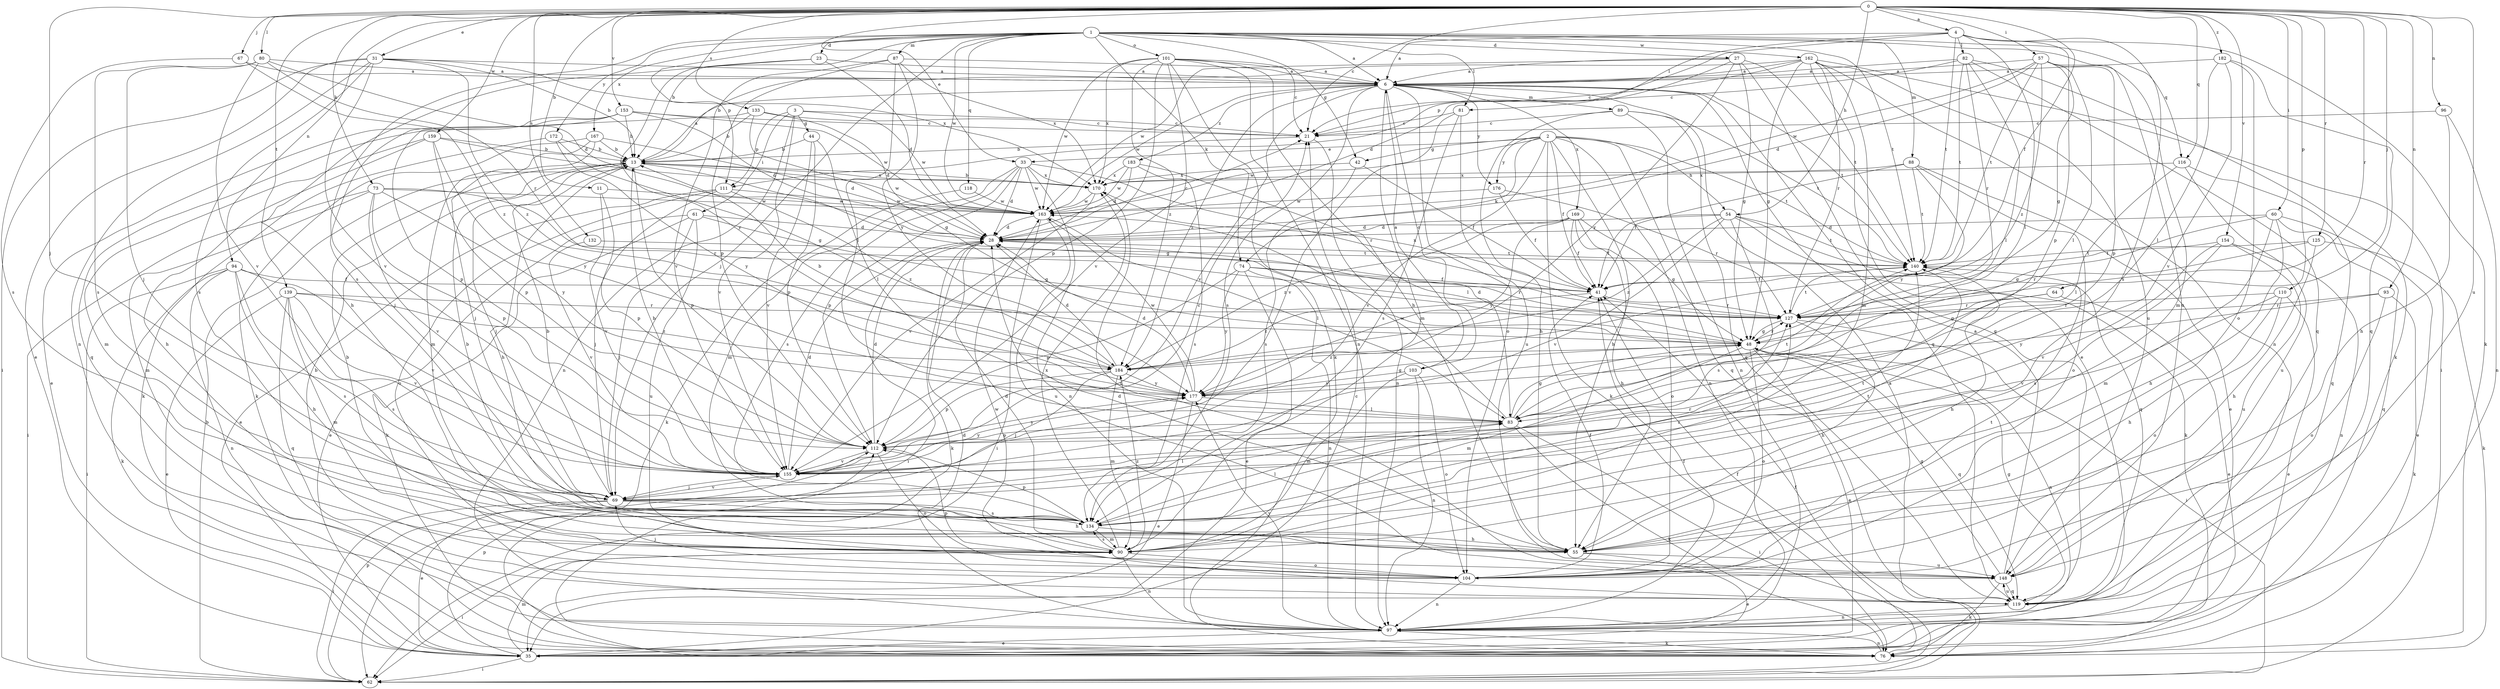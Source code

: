 strict digraph  {
0;
1;
2;
3;
4;
6;
11;
13;
21;
23;
27;
28;
31;
33;
35;
41;
42;
44;
48;
54;
55;
57;
60;
61;
62;
64;
67;
69;
73;
74;
76;
80;
81;
82;
83;
87;
88;
89;
90;
93;
94;
96;
97;
101;
103;
104;
110;
111;
112;
116;
118;
119;
125;
127;
132;
133;
134;
139;
140;
148;
153;
154;
155;
159;
162;
163;
167;
169;
170;
172;
176;
177;
182;
183;
184;
0 -> 4  [label=a];
0 -> 11  [label=b];
0 -> 21  [label=c];
0 -> 31  [label=e];
0 -> 33  [label=e];
0 -> 41  [label=f];
0 -> 54  [label=h];
0 -> 57  [label=i];
0 -> 60  [label=i];
0 -> 64  [label=j];
0 -> 67  [label=j];
0 -> 69  [label=j];
0 -> 73  [label=k];
0 -> 80  [label=l];
0 -> 93  [label=n];
0 -> 94  [label=n];
0 -> 96  [label=n];
0 -> 110  [label=p];
0 -> 116  [label=q];
0 -> 125  [label=r];
0 -> 127  [label=r];
0 -> 132  [label=s];
0 -> 133  [label=s];
0 -> 139  [label=t];
0 -> 148  [label=u];
0 -> 153  [label=v];
0 -> 154  [label=v];
0 -> 159  [label=w];
0 -> 182  [label=z];
1 -> 6  [label=a];
1 -> 13  [label=b];
1 -> 23  [label=d];
1 -> 27  [label=d];
1 -> 42  [label=g];
1 -> 69  [label=j];
1 -> 74  [label=k];
1 -> 81  [label=l];
1 -> 87  [label=m];
1 -> 88  [label=m];
1 -> 101  [label=o];
1 -> 111  [label=p];
1 -> 116  [label=q];
1 -> 118  [label=q];
1 -> 134  [label=s];
1 -> 140  [label=t];
1 -> 148  [label=u];
1 -> 162  [label=w];
1 -> 163  [label=w];
1 -> 167  [label=x];
1 -> 172  [label=y];
2 -> 33  [label=e];
2 -> 41  [label=f];
2 -> 42  [label=g];
2 -> 54  [label=h];
2 -> 55  [label=h];
2 -> 74  [label=k];
2 -> 76  [label=k];
2 -> 97  [label=n];
2 -> 119  [label=q];
2 -> 140  [label=t];
2 -> 155  [label=v];
2 -> 163  [label=w];
2 -> 176  [label=y];
3 -> 21  [label=c];
3 -> 44  [label=g];
3 -> 61  [label=i];
3 -> 97  [label=n];
3 -> 111  [label=p];
3 -> 155  [label=v];
3 -> 163  [label=w];
4 -> 6  [label=a];
4 -> 76  [label=k];
4 -> 81  [label=l];
4 -> 82  [label=l];
4 -> 83  [label=l];
4 -> 111  [label=p];
4 -> 112  [label=p];
4 -> 134  [label=s];
4 -> 140  [label=t];
6 -> 89  [label=m];
6 -> 90  [label=m];
6 -> 103  [label=o];
6 -> 104  [label=o];
6 -> 119  [label=q];
6 -> 134  [label=s];
6 -> 140  [label=t];
6 -> 155  [label=v];
6 -> 163  [label=w];
6 -> 169  [label=x];
6 -> 176  [label=y];
6 -> 183  [label=z];
6 -> 184  [label=z];
11 -> 112  [label=p];
11 -> 155  [label=v];
11 -> 163  [label=w];
13 -> 6  [label=a];
13 -> 48  [label=g];
13 -> 55  [label=h];
13 -> 69  [label=j];
13 -> 112  [label=p];
13 -> 163  [label=w];
13 -> 170  [label=x];
21 -> 13  [label=b];
21 -> 97  [label=n];
23 -> 6  [label=a];
23 -> 28  [label=d];
23 -> 55  [label=h];
23 -> 177  [label=y];
27 -> 6  [label=a];
27 -> 28  [label=d];
27 -> 48  [label=g];
27 -> 119  [label=q];
27 -> 140  [label=t];
27 -> 163  [label=w];
27 -> 177  [label=y];
28 -> 21  [label=c];
28 -> 62  [label=i];
28 -> 76  [label=k];
28 -> 140  [label=t];
31 -> 6  [label=a];
31 -> 13  [label=b];
31 -> 35  [label=e];
31 -> 62  [label=i];
31 -> 97  [label=n];
31 -> 134  [label=s];
31 -> 155  [label=v];
31 -> 170  [label=x];
31 -> 184  [label=z];
33 -> 28  [label=d];
33 -> 90  [label=m];
33 -> 97  [label=n];
33 -> 112  [label=p];
33 -> 127  [label=r];
33 -> 134  [label=s];
33 -> 163  [label=w];
33 -> 170  [label=x];
35 -> 21  [label=c];
35 -> 62  [label=i];
35 -> 90  [label=m];
35 -> 112  [label=p];
41 -> 127  [label=r];
41 -> 170  [label=x];
41 -> 184  [label=z];
42 -> 41  [label=f];
42 -> 134  [label=s];
42 -> 170  [label=x];
44 -> 13  [label=b];
44 -> 83  [label=l];
44 -> 112  [label=p];
44 -> 155  [label=v];
48 -> 28  [label=d];
48 -> 35  [label=e];
48 -> 90  [label=m];
48 -> 97  [label=n];
48 -> 104  [label=o];
48 -> 119  [label=q];
48 -> 127  [label=r];
48 -> 184  [label=z];
54 -> 28  [label=d];
54 -> 41  [label=f];
54 -> 76  [label=k];
54 -> 119  [label=q];
54 -> 134  [label=s];
54 -> 140  [label=t];
54 -> 155  [label=v];
54 -> 184  [label=z];
55 -> 28  [label=d];
55 -> 35  [label=e];
55 -> 148  [label=u];
57 -> 6  [label=a];
57 -> 28  [label=d];
57 -> 48  [label=g];
57 -> 83  [label=l];
57 -> 90  [label=m];
57 -> 112  [label=p];
57 -> 140  [label=t];
57 -> 163  [label=w];
57 -> 184  [label=z];
60 -> 28  [label=d];
60 -> 35  [label=e];
60 -> 48  [label=g];
60 -> 55  [label=h];
60 -> 90  [label=m];
60 -> 119  [label=q];
61 -> 28  [label=d];
61 -> 35  [label=e];
61 -> 48  [label=g];
61 -> 69  [label=j];
61 -> 76  [label=k];
61 -> 148  [label=u];
62 -> 6  [label=a];
62 -> 13  [label=b];
62 -> 41  [label=f];
62 -> 112  [label=p];
64 -> 35  [label=e];
64 -> 48  [label=g];
64 -> 127  [label=r];
67 -> 6  [label=a];
67 -> 134  [label=s];
67 -> 184  [label=z];
69 -> 13  [label=b];
69 -> 35  [label=e];
69 -> 55  [label=h];
69 -> 62  [label=i];
69 -> 83  [label=l];
69 -> 127  [label=r];
69 -> 134  [label=s];
69 -> 140  [label=t];
69 -> 155  [label=v];
73 -> 62  [label=i];
73 -> 90  [label=m];
73 -> 112  [label=p];
73 -> 127  [label=r];
73 -> 155  [label=v];
73 -> 163  [label=w];
73 -> 177  [label=y];
74 -> 35  [label=e];
74 -> 41  [label=f];
74 -> 97  [label=n];
74 -> 112  [label=p];
74 -> 127  [label=r];
74 -> 177  [label=y];
76 -> 41  [label=f];
76 -> 97  [label=n];
80 -> 6  [label=a];
80 -> 28  [label=d];
80 -> 69  [label=j];
80 -> 127  [label=r];
80 -> 134  [label=s];
80 -> 155  [label=v];
81 -> 21  [label=c];
81 -> 134  [label=s];
81 -> 148  [label=u];
81 -> 155  [label=v];
82 -> 6  [label=a];
82 -> 21  [label=c];
82 -> 76  [label=k];
82 -> 83  [label=l];
82 -> 119  [label=q];
82 -> 127  [label=r];
82 -> 140  [label=t];
83 -> 48  [label=g];
83 -> 62  [label=i];
83 -> 76  [label=k];
83 -> 112  [label=p];
83 -> 140  [label=t];
83 -> 163  [label=w];
87 -> 6  [label=a];
87 -> 83  [label=l];
87 -> 112  [label=p];
87 -> 155  [label=v];
87 -> 170  [label=x];
87 -> 177  [label=y];
88 -> 35  [label=e];
88 -> 41  [label=f];
88 -> 104  [label=o];
88 -> 140  [label=t];
88 -> 170  [label=x];
88 -> 177  [label=y];
89 -> 21  [label=c];
89 -> 55  [label=h];
89 -> 97  [label=n];
89 -> 119  [label=q];
89 -> 140  [label=t];
90 -> 13  [label=b];
90 -> 28  [label=d];
90 -> 62  [label=i];
90 -> 97  [label=n];
90 -> 104  [label=o];
90 -> 134  [label=s];
90 -> 170  [label=x];
90 -> 184  [label=z];
93 -> 76  [label=k];
93 -> 104  [label=o];
93 -> 127  [label=r];
93 -> 177  [label=y];
94 -> 41  [label=f];
94 -> 55  [label=h];
94 -> 62  [label=i];
94 -> 76  [label=k];
94 -> 97  [label=n];
94 -> 134  [label=s];
94 -> 155  [label=v];
96 -> 21  [label=c];
96 -> 55  [label=h];
96 -> 97  [label=n];
97 -> 28  [label=d];
97 -> 35  [label=e];
97 -> 41  [label=f];
97 -> 76  [label=k];
97 -> 177  [label=y];
101 -> 6  [label=a];
101 -> 21  [label=c];
101 -> 55  [label=h];
101 -> 76  [label=k];
101 -> 97  [label=n];
101 -> 112  [label=p];
101 -> 155  [label=v];
101 -> 163  [label=w];
101 -> 170  [label=x];
101 -> 184  [label=z];
103 -> 6  [label=a];
103 -> 90  [label=m];
103 -> 97  [label=n];
103 -> 104  [label=o];
103 -> 177  [label=y];
104 -> 13  [label=b];
104 -> 41  [label=f];
104 -> 69  [label=j];
104 -> 97  [label=n];
104 -> 112  [label=p];
104 -> 140  [label=t];
110 -> 35  [label=e];
110 -> 55  [label=h];
110 -> 104  [label=o];
110 -> 127  [label=r];
110 -> 155  [label=v];
111 -> 35  [label=e];
111 -> 69  [label=j];
111 -> 104  [label=o];
111 -> 163  [label=w];
111 -> 184  [label=z];
112 -> 28  [label=d];
112 -> 104  [label=o];
112 -> 155  [label=v];
112 -> 177  [label=y];
116 -> 83  [label=l];
116 -> 119  [label=q];
116 -> 148  [label=u];
116 -> 170  [label=x];
118 -> 76  [label=k];
118 -> 163  [label=w];
119 -> 48  [label=g];
119 -> 97  [label=n];
119 -> 148  [label=u];
119 -> 163  [label=w];
125 -> 55  [label=h];
125 -> 76  [label=k];
125 -> 127  [label=r];
125 -> 140  [label=t];
127 -> 48  [label=g];
127 -> 55  [label=h];
127 -> 62  [label=i];
127 -> 140  [label=t];
132 -> 140  [label=t];
132 -> 155  [label=v];
133 -> 13  [label=b];
133 -> 21  [label=c];
133 -> 28  [label=d];
133 -> 48  [label=g];
133 -> 119  [label=q];
134 -> 13  [label=b];
134 -> 55  [label=h];
134 -> 83  [label=l];
134 -> 90  [label=m];
134 -> 112  [label=p];
134 -> 127  [label=r];
134 -> 140  [label=t];
139 -> 35  [label=e];
139 -> 90  [label=m];
139 -> 119  [label=q];
139 -> 127  [label=r];
139 -> 134  [label=s];
139 -> 155  [label=v];
139 -> 184  [label=z];
140 -> 41  [label=f];
140 -> 55  [label=h];
148 -> 6  [label=a];
148 -> 48  [label=g];
148 -> 76  [label=k];
148 -> 119  [label=q];
153 -> 13  [label=b];
153 -> 21  [label=c];
153 -> 28  [label=d];
153 -> 35  [label=e];
153 -> 69  [label=j];
153 -> 112  [label=p];
153 -> 163  [label=w];
154 -> 97  [label=n];
154 -> 134  [label=s];
154 -> 140  [label=t];
154 -> 148  [label=u];
154 -> 155  [label=v];
155 -> 13  [label=b];
155 -> 21  [label=c];
155 -> 28  [label=d];
155 -> 69  [label=j];
155 -> 177  [label=y];
159 -> 13  [label=b];
159 -> 55  [label=h];
159 -> 90  [label=m];
159 -> 112  [label=p];
159 -> 170  [label=x];
159 -> 177  [label=y];
162 -> 6  [label=a];
162 -> 13  [label=b];
162 -> 21  [label=c];
162 -> 35  [label=e];
162 -> 48  [label=g];
162 -> 62  [label=i];
162 -> 90  [label=m];
162 -> 97  [label=n];
162 -> 127  [label=r];
162 -> 148  [label=u];
163 -> 28  [label=d];
163 -> 62  [label=i];
163 -> 83  [label=l];
163 -> 148  [label=u];
167 -> 13  [label=b];
167 -> 28  [label=d];
167 -> 69  [label=j];
167 -> 76  [label=k];
167 -> 90  [label=m];
169 -> 28  [label=d];
169 -> 41  [label=f];
169 -> 48  [label=g];
169 -> 55  [label=h];
169 -> 104  [label=o];
169 -> 177  [label=y];
169 -> 184  [label=z];
170 -> 13  [label=b];
170 -> 148  [label=u];
170 -> 155  [label=v];
170 -> 163  [label=w];
172 -> 13  [label=b];
172 -> 48  [label=g];
172 -> 76  [label=k];
172 -> 177  [label=y];
176 -> 41  [label=f];
176 -> 127  [label=r];
176 -> 163  [label=w];
177 -> 28  [label=d];
177 -> 35  [label=e];
177 -> 48  [label=g];
177 -> 83  [label=l];
177 -> 163  [label=w];
182 -> 6  [label=a];
182 -> 83  [label=l];
182 -> 104  [label=o];
182 -> 119  [label=q];
182 -> 155  [label=v];
183 -> 28  [label=d];
183 -> 83  [label=l];
183 -> 134  [label=s];
183 -> 163  [label=w];
183 -> 170  [label=x];
184 -> 13  [label=b];
184 -> 28  [label=d];
184 -> 69  [label=j];
184 -> 90  [label=m];
184 -> 112  [label=p];
184 -> 177  [label=y];
}
